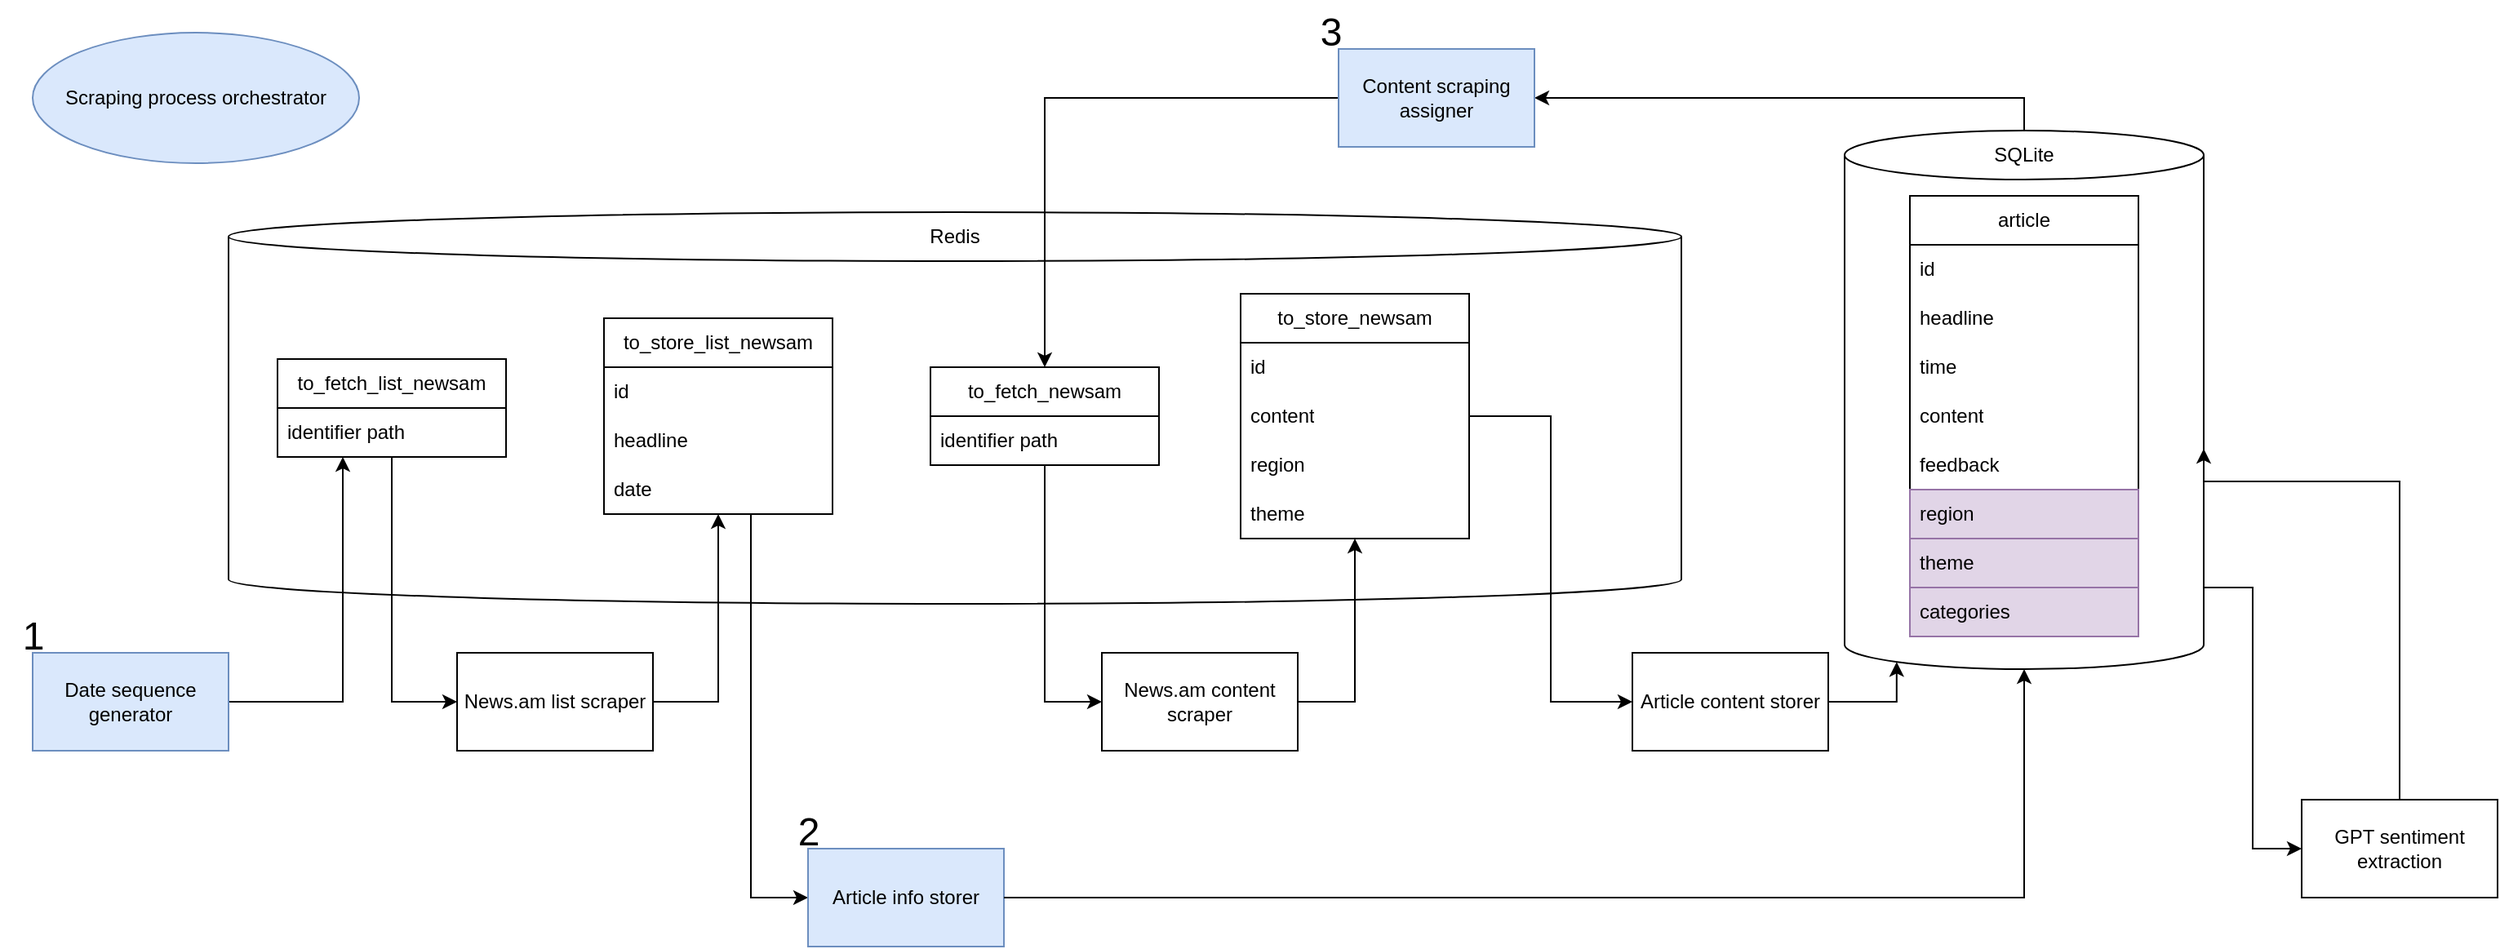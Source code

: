 <mxfile version="23.1.5" type="device">
  <diagram name="Page-1" id="ySn0ohacoQ62YEJ62_Cs">
    <mxGraphModel dx="2316" dy="831" grid="1" gridSize="10" guides="1" tooltips="1" connect="1" arrows="1" fold="1" page="1" pageScale="1" pageWidth="850" pageHeight="1100" math="0" shadow="0">
      <root>
        <mxCell id="0" />
        <mxCell id="1" parent="0" />
        <mxCell id="a90gOMOEcZrmJIpGZJF7-1" value="News.am list scraper" style="rounded=0;whiteSpace=wrap;html=1;" vertex="1" parent="1">
          <mxGeometry x="190" y="880" width="120" height="60" as="geometry" />
        </mxCell>
        <mxCell id="a90gOMOEcZrmJIpGZJF7-2" value="Article content storer" style="rounded=0;whiteSpace=wrap;html=1;" vertex="1" parent="1">
          <mxGeometry x="910" y="880" width="120" height="60" as="geometry" />
        </mxCell>
        <mxCell id="a90gOMOEcZrmJIpGZJF7-3" value="" style="shape=cylinder3;whiteSpace=wrap;html=1;boundedLbl=1;backgroundOutline=1;size=15;" vertex="1" parent="1">
          <mxGeometry x="50" y="610" width="890" height="240" as="geometry" />
        </mxCell>
        <mxCell id="a90gOMOEcZrmJIpGZJF7-4" style="edgeStyle=orthogonalEdgeStyle;rounded=0;orthogonalLoop=1;jettySize=auto;html=1;entryX=0;entryY=0.5;entryDx=0;entryDy=0;" edge="1" source="a90gOMOEcZrmJIpGZJF7-5" target="a90gOMOEcZrmJIpGZJF7-1" parent="1">
          <mxGeometry relative="1" as="geometry" />
        </mxCell>
        <mxCell id="a90gOMOEcZrmJIpGZJF7-5" value="to_fetch_list_newsam" style="swimlane;fontStyle=0;childLayout=stackLayout;horizontal=1;startSize=30;horizontalStack=0;resizeParent=1;resizeParentMax=0;resizeLast=0;collapsible=1;marginBottom=0;whiteSpace=wrap;html=1;" vertex="1" parent="1">
          <mxGeometry x="80" y="700" width="140" height="60" as="geometry" />
        </mxCell>
        <mxCell id="a90gOMOEcZrmJIpGZJF7-6" value="identifier path" style="text;strokeColor=none;fillColor=none;align=left;verticalAlign=middle;spacingLeft=4;spacingRight=4;overflow=hidden;points=[[0,0.5],[1,0.5]];portConstraint=eastwest;rotatable=0;whiteSpace=wrap;html=1;" vertex="1" parent="a90gOMOEcZrmJIpGZJF7-5">
          <mxGeometry y="30" width="140" height="30" as="geometry" />
        </mxCell>
        <mxCell id="a90gOMOEcZrmJIpGZJF7-7" style="edgeStyle=orthogonalEdgeStyle;rounded=0;orthogonalLoop=1;jettySize=auto;html=1;entryX=0;entryY=0.5;entryDx=0;entryDy=0;" edge="1" source="a90gOMOEcZrmJIpGZJF7-8" target="a90gOMOEcZrmJIpGZJF7-38" parent="1">
          <mxGeometry relative="1" as="geometry">
            <Array as="points">
              <mxPoint x="370" y="1030" />
            </Array>
          </mxGeometry>
        </mxCell>
        <mxCell id="a90gOMOEcZrmJIpGZJF7-8" value="to_store_list_newsam" style="swimlane;fontStyle=0;childLayout=stackLayout;horizontal=1;startSize=30;horizontalStack=0;resizeParent=1;resizeParentMax=0;resizeLast=0;collapsible=1;marginBottom=0;whiteSpace=wrap;html=1;" vertex="1" parent="1">
          <mxGeometry x="280" y="675" width="140" height="120" as="geometry" />
        </mxCell>
        <mxCell id="a90gOMOEcZrmJIpGZJF7-9" value="id" style="text;strokeColor=none;fillColor=none;align=left;verticalAlign=middle;spacingLeft=4;spacingRight=4;overflow=hidden;points=[[0,0.5],[1,0.5]];portConstraint=eastwest;rotatable=0;whiteSpace=wrap;html=1;" vertex="1" parent="a90gOMOEcZrmJIpGZJF7-8">
          <mxGeometry y="30" width="140" height="30" as="geometry" />
        </mxCell>
        <mxCell id="a90gOMOEcZrmJIpGZJF7-10" value="headline" style="text;strokeColor=none;fillColor=none;align=left;verticalAlign=middle;spacingLeft=4;spacingRight=4;overflow=hidden;points=[[0,0.5],[1,0.5]];portConstraint=eastwest;rotatable=0;whiteSpace=wrap;html=1;" vertex="1" parent="a90gOMOEcZrmJIpGZJF7-8">
          <mxGeometry y="60" width="140" height="30" as="geometry" />
        </mxCell>
        <mxCell id="a90gOMOEcZrmJIpGZJF7-11" value="date" style="text;strokeColor=none;fillColor=none;align=left;verticalAlign=middle;spacingLeft=4;spacingRight=4;overflow=hidden;points=[[0,0.5],[1,0.5]];portConstraint=eastwest;rotatable=0;whiteSpace=wrap;html=1;" vertex="1" parent="a90gOMOEcZrmJIpGZJF7-8">
          <mxGeometry y="90" width="140" height="30" as="geometry" />
        </mxCell>
        <mxCell id="a90gOMOEcZrmJIpGZJF7-13" style="edgeStyle=orthogonalEdgeStyle;rounded=0;orthogonalLoop=1;jettySize=auto;html=1;" edge="1" source="a90gOMOEcZrmJIpGZJF7-1" target="a90gOMOEcZrmJIpGZJF7-8" parent="1">
          <mxGeometry relative="1" as="geometry">
            <Array as="points">
              <mxPoint x="350" y="910" />
            </Array>
          </mxGeometry>
        </mxCell>
        <mxCell id="a90gOMOEcZrmJIpGZJF7-14" value="Redis" style="text;html=1;strokeColor=none;fillColor=none;align=center;verticalAlign=middle;whiteSpace=wrap;rounded=0;" vertex="1" parent="1">
          <mxGeometry x="465" y="610" width="60" height="30" as="geometry" />
        </mxCell>
        <mxCell id="a90gOMOEcZrmJIpGZJF7-15" style="edgeStyle=orthogonalEdgeStyle;rounded=0;orthogonalLoop=1;jettySize=auto;html=1;" edge="1" source="a90gOMOEcZrmJIpGZJF7-16" target="a90gOMOEcZrmJIpGZJF7-21" parent="1">
          <mxGeometry relative="1" as="geometry">
            <Array as="points">
              <mxPoint x="740" y="910" />
            </Array>
          </mxGeometry>
        </mxCell>
        <mxCell id="a90gOMOEcZrmJIpGZJF7-16" value="News.am content scraper" style="rounded=0;whiteSpace=wrap;html=1;" vertex="1" parent="1">
          <mxGeometry x="585" y="880" width="120" height="60" as="geometry" />
        </mxCell>
        <mxCell id="a90gOMOEcZrmJIpGZJF7-17" style="edgeStyle=orthogonalEdgeStyle;rounded=0;orthogonalLoop=1;jettySize=auto;html=1;entryX=0;entryY=0.5;entryDx=0;entryDy=0;" edge="1" source="a90gOMOEcZrmJIpGZJF7-18" target="a90gOMOEcZrmJIpGZJF7-16" parent="1">
          <mxGeometry relative="1" as="geometry" />
        </mxCell>
        <mxCell id="a90gOMOEcZrmJIpGZJF7-18" value="to_fetch_newsam" style="swimlane;fontStyle=0;childLayout=stackLayout;horizontal=1;startSize=30;horizontalStack=0;resizeParent=1;resizeParentMax=0;resizeLast=0;collapsible=1;marginBottom=0;whiteSpace=wrap;html=1;" vertex="1" parent="1">
          <mxGeometry x="480" y="705" width="140" height="60" as="geometry" />
        </mxCell>
        <mxCell id="a90gOMOEcZrmJIpGZJF7-19" value="identifier path" style="text;strokeColor=none;fillColor=none;align=left;verticalAlign=middle;spacingLeft=4;spacingRight=4;overflow=hidden;points=[[0,0.5],[1,0.5]];portConstraint=eastwest;rotatable=0;whiteSpace=wrap;html=1;" vertex="1" parent="a90gOMOEcZrmJIpGZJF7-18">
          <mxGeometry y="30" width="140" height="30" as="geometry" />
        </mxCell>
        <mxCell id="a90gOMOEcZrmJIpGZJF7-20" style="edgeStyle=orthogonalEdgeStyle;rounded=0;orthogonalLoop=1;jettySize=auto;html=1;entryX=0;entryY=0.5;entryDx=0;entryDy=0;" edge="1" source="a90gOMOEcZrmJIpGZJF7-21" target="a90gOMOEcZrmJIpGZJF7-2" parent="1">
          <mxGeometry relative="1" as="geometry" />
        </mxCell>
        <mxCell id="a90gOMOEcZrmJIpGZJF7-21" value="to_store_newsam" style="swimlane;fontStyle=0;childLayout=stackLayout;horizontal=1;startSize=30;horizontalStack=0;resizeParent=1;resizeParentMax=0;resizeLast=0;collapsible=1;marginBottom=0;whiteSpace=wrap;html=1;" vertex="1" parent="1">
          <mxGeometry x="670" y="660" width="140" height="150" as="geometry" />
        </mxCell>
        <mxCell id="a90gOMOEcZrmJIpGZJF7-22" value="id" style="text;strokeColor=none;fillColor=none;align=left;verticalAlign=middle;spacingLeft=4;spacingRight=4;overflow=hidden;points=[[0,0.5],[1,0.5]];portConstraint=eastwest;rotatable=0;whiteSpace=wrap;html=1;" vertex="1" parent="a90gOMOEcZrmJIpGZJF7-21">
          <mxGeometry y="30" width="140" height="30" as="geometry" />
        </mxCell>
        <mxCell id="a90gOMOEcZrmJIpGZJF7-23" value="content" style="text;strokeColor=none;fillColor=none;align=left;verticalAlign=middle;spacingLeft=4;spacingRight=4;overflow=hidden;points=[[0,0.5],[1,0.5]];portConstraint=eastwest;rotatable=0;whiteSpace=wrap;html=1;" vertex="1" parent="a90gOMOEcZrmJIpGZJF7-21">
          <mxGeometry y="60" width="140" height="30" as="geometry" />
        </mxCell>
        <mxCell id="a90gOMOEcZrmJIpGZJF7-47" value="region" style="text;strokeColor=none;fillColor=none;align=left;verticalAlign=middle;spacingLeft=4;spacingRight=4;overflow=hidden;points=[[0,0.5],[1,0.5]];portConstraint=eastwest;rotatable=0;whiteSpace=wrap;html=1;" vertex="1" parent="a90gOMOEcZrmJIpGZJF7-21">
          <mxGeometry y="90" width="140" height="30" as="geometry" />
        </mxCell>
        <mxCell id="a90gOMOEcZrmJIpGZJF7-48" value="theme" style="text;strokeColor=none;fillColor=none;align=left;verticalAlign=middle;spacingLeft=4;spacingRight=4;overflow=hidden;points=[[0,0.5],[1,0.5]];portConstraint=eastwest;rotatable=0;whiteSpace=wrap;html=1;" vertex="1" parent="a90gOMOEcZrmJIpGZJF7-21">
          <mxGeometry y="120" width="140" height="30" as="geometry" />
        </mxCell>
        <mxCell id="a90gOMOEcZrmJIpGZJF7-24" style="edgeStyle=orthogonalEdgeStyle;rounded=0;orthogonalLoop=1;jettySize=auto;html=1;entryX=1;entryY=0.5;entryDx=0;entryDy=0;" edge="1" source="a90gOMOEcZrmJIpGZJF7-26" target="a90gOMOEcZrmJIpGZJF7-41" parent="1">
          <mxGeometry relative="1" as="geometry">
            <Array as="points">
              <mxPoint x="1150" y="540" />
            </Array>
          </mxGeometry>
        </mxCell>
        <mxCell id="a90gOMOEcZrmJIpGZJF7-25" style="edgeStyle=orthogonalEdgeStyle;rounded=0;orthogonalLoop=1;jettySize=auto;html=1;entryX=0;entryY=0.5;entryDx=0;entryDy=0;" edge="1" source="a90gOMOEcZrmJIpGZJF7-26" target="a90gOMOEcZrmJIpGZJF7-45" parent="1">
          <mxGeometry relative="1" as="geometry">
            <Array as="points">
              <mxPoint x="1290" y="840" />
              <mxPoint x="1290" y="1000" />
            </Array>
          </mxGeometry>
        </mxCell>
        <mxCell id="a90gOMOEcZrmJIpGZJF7-26" value="" style="shape=cylinder3;whiteSpace=wrap;html=1;boundedLbl=1;backgroundOutline=1;size=15;" vertex="1" parent="1">
          <mxGeometry x="1040" y="560" width="220" height="330" as="geometry" />
        </mxCell>
        <mxCell id="a90gOMOEcZrmJIpGZJF7-27" value="SQLite" style="text;html=1;strokeColor=none;fillColor=none;align=center;verticalAlign=middle;whiteSpace=wrap;rounded=0;" vertex="1" parent="1">
          <mxGeometry x="1120" y="560" width="60" height="30" as="geometry" />
        </mxCell>
        <mxCell id="a90gOMOEcZrmJIpGZJF7-28" style="edgeStyle=orthogonalEdgeStyle;rounded=0;orthogonalLoop=1;jettySize=auto;html=1;entryX=0.145;entryY=1;entryDx=0;entryDy=-4.35;entryPerimeter=0;" edge="1" source="a90gOMOEcZrmJIpGZJF7-2" target="a90gOMOEcZrmJIpGZJF7-26" parent="1">
          <mxGeometry relative="1" as="geometry">
            <Array as="points">
              <mxPoint x="1072" y="910" />
            </Array>
          </mxGeometry>
        </mxCell>
        <mxCell id="a90gOMOEcZrmJIpGZJF7-29" value="article" style="swimlane;fontStyle=0;childLayout=stackLayout;horizontal=1;startSize=30;horizontalStack=0;resizeParent=1;resizeParentMax=0;resizeLast=0;collapsible=1;marginBottom=0;whiteSpace=wrap;html=1;" vertex="1" parent="1">
          <mxGeometry x="1080" y="600" width="140" height="270" as="geometry" />
        </mxCell>
        <mxCell id="a90gOMOEcZrmJIpGZJF7-30" value="id" style="text;strokeColor=none;fillColor=none;align=left;verticalAlign=middle;spacingLeft=4;spacingRight=4;overflow=hidden;points=[[0,0.5],[1,0.5]];portConstraint=eastwest;rotatable=0;whiteSpace=wrap;html=1;" vertex="1" parent="a90gOMOEcZrmJIpGZJF7-29">
          <mxGeometry y="30" width="140" height="30" as="geometry" />
        </mxCell>
        <mxCell id="a90gOMOEcZrmJIpGZJF7-31" value="headline" style="text;strokeColor=none;fillColor=none;align=left;verticalAlign=middle;spacingLeft=4;spacingRight=4;overflow=hidden;points=[[0,0.5],[1,0.5]];portConstraint=eastwest;rotatable=0;whiteSpace=wrap;html=1;" vertex="1" parent="a90gOMOEcZrmJIpGZJF7-29">
          <mxGeometry y="60" width="140" height="30" as="geometry" />
        </mxCell>
        <mxCell id="a90gOMOEcZrmJIpGZJF7-32" value="time" style="text;strokeColor=none;fillColor=none;align=left;verticalAlign=middle;spacingLeft=4;spacingRight=4;overflow=hidden;points=[[0,0.5],[1,0.5]];portConstraint=eastwest;rotatable=0;whiteSpace=wrap;html=1;" vertex="1" parent="a90gOMOEcZrmJIpGZJF7-29">
          <mxGeometry y="90" width="140" height="30" as="geometry" />
        </mxCell>
        <mxCell id="a90gOMOEcZrmJIpGZJF7-33" value="content" style="text;strokeColor=none;fillColor=none;align=left;verticalAlign=middle;spacingLeft=4;spacingRight=4;overflow=hidden;points=[[0,0.5],[1,0.5]];portConstraint=eastwest;rotatable=0;whiteSpace=wrap;html=1;" vertex="1" parent="a90gOMOEcZrmJIpGZJF7-29">
          <mxGeometry y="120" width="140" height="30" as="geometry" />
        </mxCell>
        <mxCell id="a90gOMOEcZrmJIpGZJF7-34" value="feedback" style="text;strokeColor=none;fillColor=none;align=left;verticalAlign=middle;spacingLeft=4;spacingRight=4;overflow=hidden;points=[[0,0.5],[1,0.5]];portConstraint=eastwest;rotatable=0;whiteSpace=wrap;html=1;" vertex="1" parent="a90gOMOEcZrmJIpGZJF7-29">
          <mxGeometry y="150" width="140" height="30" as="geometry" />
        </mxCell>
        <mxCell id="a90gOMOEcZrmJIpGZJF7-35" value="region" style="text;strokeColor=#9673a6;fillColor=#e1d5e7;align=left;verticalAlign=middle;spacingLeft=4;spacingRight=4;overflow=hidden;points=[[0,0.5],[1,0.5]];portConstraint=eastwest;rotatable=0;whiteSpace=wrap;html=1;glass=0;" vertex="1" parent="a90gOMOEcZrmJIpGZJF7-29">
          <mxGeometry y="180" width="140" height="30" as="geometry" />
        </mxCell>
        <mxCell id="a90gOMOEcZrmJIpGZJF7-52" value="theme" style="text;strokeColor=#9673a6;fillColor=#e1d5e7;align=left;verticalAlign=middle;spacingLeft=4;spacingRight=4;overflow=hidden;points=[[0,0.5],[1,0.5]];portConstraint=eastwest;rotatable=0;whiteSpace=wrap;html=1;glass=0;" vertex="1" parent="a90gOMOEcZrmJIpGZJF7-29">
          <mxGeometry y="210" width="140" height="30" as="geometry" />
        </mxCell>
        <mxCell id="a90gOMOEcZrmJIpGZJF7-102" value="categories" style="text;strokeColor=#9673a6;fillColor=#e1d5e7;align=left;verticalAlign=middle;spacingLeft=4;spacingRight=4;overflow=hidden;points=[[0,0.5],[1,0.5]];portConstraint=eastwest;rotatable=0;whiteSpace=wrap;html=1;glass=0;" vertex="1" parent="a90gOMOEcZrmJIpGZJF7-29">
          <mxGeometry y="240" width="140" height="30" as="geometry" />
        </mxCell>
        <mxCell id="a90gOMOEcZrmJIpGZJF7-36" style="edgeStyle=orthogonalEdgeStyle;rounded=0;orthogonalLoop=1;jettySize=auto;html=1;" edge="1" source="a90gOMOEcZrmJIpGZJF7-37" target="a90gOMOEcZrmJIpGZJF7-5" parent="1">
          <mxGeometry relative="1" as="geometry">
            <Array as="points">
              <mxPoint x="120" y="910" />
            </Array>
          </mxGeometry>
        </mxCell>
        <mxCell id="a90gOMOEcZrmJIpGZJF7-37" value="Date sequence generator" style="rounded=0;whiteSpace=wrap;html=1;fillColor=#dae8fc;strokeColor=#6c8ebf;" vertex="1" parent="1">
          <mxGeometry x="-70" y="880" width="120" height="60" as="geometry" />
        </mxCell>
        <mxCell id="a90gOMOEcZrmJIpGZJF7-38" value="Article info storer" style="rounded=0;whiteSpace=wrap;html=1;fillColor=#dae8fc;strokeColor=#6c8ebf;" vertex="1" parent="1">
          <mxGeometry x="405" y="1000" width="120" height="60" as="geometry" />
        </mxCell>
        <mxCell id="a90gOMOEcZrmJIpGZJF7-39" style="edgeStyle=orthogonalEdgeStyle;rounded=0;orthogonalLoop=1;jettySize=auto;html=1;entryX=0.5;entryY=1;entryDx=0;entryDy=0;entryPerimeter=0;" edge="1" source="a90gOMOEcZrmJIpGZJF7-38" target="a90gOMOEcZrmJIpGZJF7-26" parent="1">
          <mxGeometry relative="1" as="geometry" />
        </mxCell>
        <mxCell id="a90gOMOEcZrmJIpGZJF7-40" style="edgeStyle=orthogonalEdgeStyle;rounded=0;orthogonalLoop=1;jettySize=auto;html=1;entryX=0.5;entryY=0;entryDx=0;entryDy=0;" edge="1" source="a90gOMOEcZrmJIpGZJF7-41" target="a90gOMOEcZrmJIpGZJF7-18" parent="1">
          <mxGeometry relative="1" as="geometry" />
        </mxCell>
        <mxCell id="a90gOMOEcZrmJIpGZJF7-41" value="Content scraping assigner" style="rounded=0;whiteSpace=wrap;html=1;fillColor=#dae8fc;strokeColor=#6c8ebf;" vertex="1" parent="1">
          <mxGeometry x="730" y="510" width="120" height="60" as="geometry" />
        </mxCell>
        <mxCell id="a90gOMOEcZrmJIpGZJF7-42" value="1" style="text;html=1;align=center;verticalAlign=middle;resizable=0;points=[];autosize=1;strokeColor=none;fillColor=none;fontSize=24;" vertex="1" parent="1">
          <mxGeometry x="-90" y="850" width="40" height="40" as="geometry" />
        </mxCell>
        <mxCell id="a90gOMOEcZrmJIpGZJF7-43" value="2" style="text;html=1;align=center;verticalAlign=middle;resizable=0;points=[];autosize=1;strokeColor=none;fillColor=none;fontSize=24;" vertex="1" parent="1">
          <mxGeometry x="385" y="970" width="40" height="40" as="geometry" />
        </mxCell>
        <mxCell id="a90gOMOEcZrmJIpGZJF7-44" value="3" style="text;html=1;align=center;verticalAlign=middle;resizable=0;points=[];autosize=1;strokeColor=none;fillColor=none;fontSize=24;" vertex="1" parent="1">
          <mxGeometry x="705" y="480" width="40" height="40" as="geometry" />
        </mxCell>
        <mxCell id="a90gOMOEcZrmJIpGZJF7-45" value="GPT sentiment extraction" style="rounded=0;whiteSpace=wrap;html=1;" vertex="1" parent="1">
          <mxGeometry x="1320" y="970" width="120" height="60" as="geometry" />
        </mxCell>
        <mxCell id="a90gOMOEcZrmJIpGZJF7-46" style="edgeStyle=orthogonalEdgeStyle;rounded=0;orthogonalLoop=1;jettySize=auto;html=1;entryX=1;entryY=0;entryDx=0;entryDy=195;entryPerimeter=0;" edge="1" source="a90gOMOEcZrmJIpGZJF7-45" target="a90gOMOEcZrmJIpGZJF7-26" parent="1">
          <mxGeometry relative="1" as="geometry">
            <Array as="points">
              <mxPoint x="1380" y="775" />
            </Array>
          </mxGeometry>
        </mxCell>
        <mxCell id="a90gOMOEcZrmJIpGZJF7-51" value="Scraping process orchestrator" style="ellipse;whiteSpace=wrap;html=1;align=center;newEdgeStyle={&quot;edgeStyle&quot;:&quot;entityRelationEdgeStyle&quot;,&quot;startArrow&quot;:&quot;none&quot;,&quot;endArrow&quot;:&quot;none&quot;,&quot;segment&quot;:10,&quot;curved&quot;:1,&quot;sourcePerimeterSpacing&quot;:0,&quot;targetPerimeterSpacing&quot;:0};treeFolding=1;treeMoving=1;fillColor=#dae8fc;strokeColor=#6c8ebf;" vertex="1" parent="1">
          <mxGeometry x="-70" y="500" width="200" height="80" as="geometry" />
        </mxCell>
      </root>
    </mxGraphModel>
  </diagram>
</mxfile>
